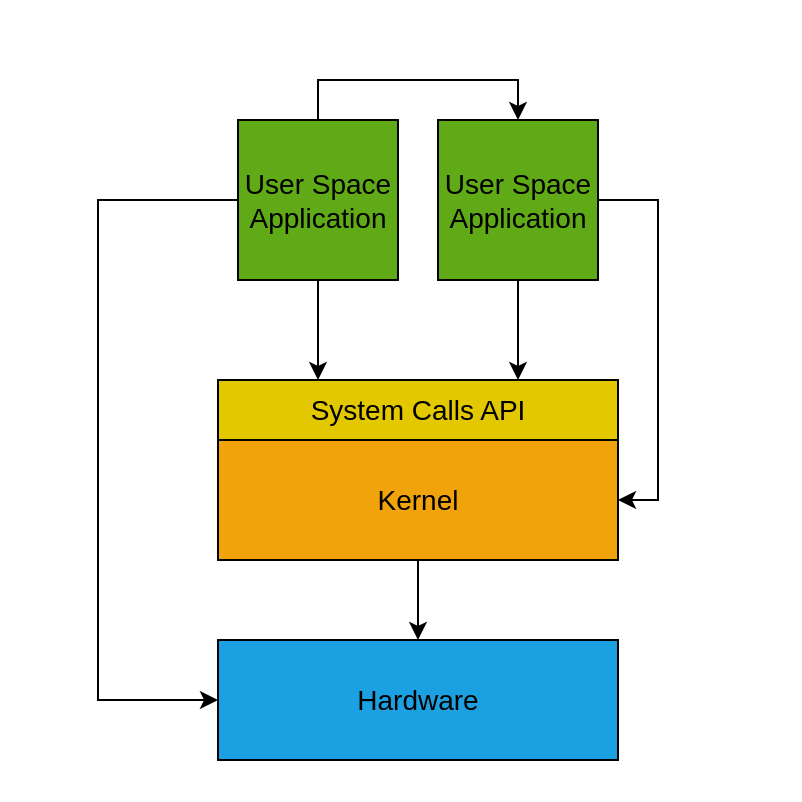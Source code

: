 <mxfile version="20.8.23" type="device"><diagram name="Page-1" id="ZXZmJir3GP8aIHGH0DWt"><mxGraphModel dx="746" dy="418" grid="1" gridSize="10" guides="1" tooltips="1" connect="1" arrows="1" fold="1" page="1" pageScale="1" pageWidth="827" pageHeight="1169" math="0" shadow="0"><root><mxCell id="0"/><mxCell id="1" parent="0"/><mxCell id="zjnWlAigCZHGP0Zhg9IU-20" value="" style="rounded=0;whiteSpace=wrap;html=1;strokeColor=none;fontSize=14;fontColor=#000000;" parent="1" vertex="1"><mxGeometry x="51" y="160" width="400" height="400" as="geometry"/></mxCell><mxCell id="zjnWlAigCZHGP0Zhg9IU-9" style="edgeStyle=orthogonalEdgeStyle;rounded=0;orthogonalLoop=1;jettySize=auto;html=1;entryX=0.25;entryY=0;entryDx=0;entryDy=0;strokeColor=#000000;fontSize=14;fontColor=#000000;" parent="1" source="zjnWlAigCZHGP0Zhg9IU-2" target="zjnWlAigCZHGP0Zhg9IU-7" edge="1"><mxGeometry relative="1" as="geometry"/></mxCell><mxCell id="zjnWlAigCZHGP0Zhg9IU-13" style="edgeStyle=orthogonalEdgeStyle;rounded=0;orthogonalLoop=1;jettySize=auto;html=1;entryX=0;entryY=0.5;entryDx=0;entryDy=0;strokeColor=#000000;fontSize=14;fontColor=#000000;" parent="1" source="zjnWlAigCZHGP0Zhg9IU-2" target="zjnWlAigCZHGP0Zhg9IU-6" edge="1"><mxGeometry relative="1" as="geometry"><Array as="points"><mxPoint x="100" y="260"/><mxPoint x="100" y="510"/></Array></mxGeometry></mxCell><mxCell id="zjnWlAigCZHGP0Zhg9IU-14" style="edgeStyle=orthogonalEdgeStyle;rounded=0;orthogonalLoop=1;jettySize=auto;html=1;entryX=0.5;entryY=0;entryDx=0;entryDy=0;strokeColor=#000000;fontSize=14;fontColor=#000000;" parent="1" source="zjnWlAigCZHGP0Zhg9IU-2" target="zjnWlAigCZHGP0Zhg9IU-3" edge="1"><mxGeometry relative="1" as="geometry"><Array as="points"><mxPoint x="210" y="200"/><mxPoint x="310" y="200"/></Array></mxGeometry></mxCell><mxCell id="zjnWlAigCZHGP0Zhg9IU-2" value="User Space&lt;br style=&quot;font-size: 14px;&quot;&gt;Application" style="whiteSpace=wrap;html=1;aspect=fixed;fillColor=#60a917;fontColor=#000000;strokeColor=#000000;fontSize=14;" parent="1" vertex="1"><mxGeometry x="170" y="220" width="80" height="80" as="geometry"/></mxCell><mxCell id="zjnWlAigCZHGP0Zhg9IU-11" style="edgeStyle=orthogonalEdgeStyle;rounded=0;orthogonalLoop=1;jettySize=auto;html=1;entryX=0.75;entryY=0;entryDx=0;entryDy=0;strokeColor=#000000;fontSize=14;fontColor=#000000;" parent="1" source="zjnWlAigCZHGP0Zhg9IU-3" target="zjnWlAigCZHGP0Zhg9IU-7" edge="1"><mxGeometry relative="1" as="geometry"/></mxCell><mxCell id="zjnWlAigCZHGP0Zhg9IU-15" style="edgeStyle=orthogonalEdgeStyle;rounded=0;orthogonalLoop=1;jettySize=auto;html=1;entryX=1;entryY=0.5;entryDx=0;entryDy=0;strokeColor=#000000;fontSize=14;fontColor=#000000;" parent="1" source="zjnWlAigCZHGP0Zhg9IU-3" target="zjnWlAigCZHGP0Zhg9IU-4" edge="1"><mxGeometry relative="1" as="geometry"><Array as="points"><mxPoint x="380" y="260"/><mxPoint x="380" y="410"/></Array></mxGeometry></mxCell><mxCell id="zjnWlAigCZHGP0Zhg9IU-3" value="User Space&lt;br style=&quot;border-color: var(--border-color);&quot;&gt;Application" style="whiteSpace=wrap;html=1;aspect=fixed;fillColor=#60a917;fontColor=#000000;strokeColor=#000000;fontSize=14;" parent="1" vertex="1"><mxGeometry x="270" y="220" width="80" height="80" as="geometry"/></mxCell><mxCell id="zjnWlAigCZHGP0Zhg9IU-8" style="edgeStyle=orthogonalEdgeStyle;rounded=0;orthogonalLoop=1;jettySize=auto;html=1;strokeColor=#000000;fontSize=14;fontColor=#000000;" parent="1" source="zjnWlAigCZHGP0Zhg9IU-4" target="zjnWlAigCZHGP0Zhg9IU-6" edge="1"><mxGeometry relative="1" as="geometry"/></mxCell><mxCell id="zjnWlAigCZHGP0Zhg9IU-4" value="Kernel" style="rounded=0;whiteSpace=wrap;html=1;fillColor=#f0a30a;fontColor=#000000;strokeColor=#000000;fontSize=14;" parent="1" vertex="1"><mxGeometry x="160" y="380" width="200" height="60" as="geometry"/></mxCell><mxCell id="zjnWlAigCZHGP0Zhg9IU-6" value="Hardware" style="rounded=0;whiteSpace=wrap;html=1;fillColor=#1ba1e2;fontColor=#000000;strokeColor=#000000;fontSize=14;" parent="1" vertex="1"><mxGeometry x="160" y="480" width="200" height="60" as="geometry"/></mxCell><mxCell id="zjnWlAigCZHGP0Zhg9IU-7" value="System Calls API" style="rounded=0;whiteSpace=wrap;html=1;fillColor=#e3c800;fontColor=#000000;strokeColor=#000000;fontSize=14;" parent="1" vertex="1"><mxGeometry x="160" y="350" width="200" height="30" as="geometry"/></mxCell><mxCell id="zjnWlAigCZHGP0Zhg9IU-12" value="" style="shape=image;html=1;verticalAlign=top;verticalLabelPosition=bottom;labelBackgroundColor=#ffffff;imageAspect=0;aspect=fixed;image=https://cdn3.iconfinder.com/data/icons/flat-actions-icons-9/512/Tick_Mark-128.png;strokeColor=#000000;fontSize=14;fontColor=#000000;" parent="1" vertex="1"><mxGeometry x="220" y="310" width="30" height="30" as="geometry"/></mxCell><mxCell id="zjnWlAigCZHGP0Zhg9IU-17" value="" style="shape=image;html=1;verticalAlign=top;verticalLabelPosition=bottom;labelBackgroundColor=#ffffff;imageAspect=0;aspect=fixed;image=https://cdn3.iconfinder.com/data/icons/flat-actions-icons-9/792/Close_Icon-128.png;strokeColor=#000000;fontSize=14;fontColor=#000000;" parent="1" vertex="1"><mxGeometry x="384" y="320" width="30" height="30" as="geometry"/></mxCell><mxCell id="zjnWlAigCZHGP0Zhg9IU-18" value="" style="shape=image;html=1;verticalAlign=top;verticalLabelPosition=bottom;labelBackgroundColor=#ffffff;imageAspect=0;aspect=fixed;image=https://cdn3.iconfinder.com/data/icons/flat-actions-icons-9/792/Close_Icon-128.png;strokeColor=#000000;fontSize=14;fontColor=#000000;" parent="1" vertex="1"><mxGeometry x="245" y="170" width="30" height="30" as="geometry"/></mxCell><mxCell id="zjnWlAigCZHGP0Zhg9IU-19" value="" style="shape=image;html=1;verticalAlign=top;verticalLabelPosition=bottom;labelBackgroundColor=#ffffff;imageAspect=0;aspect=fixed;image=https://cdn3.iconfinder.com/data/icons/flat-actions-icons-9/792/Close_Icon-128.png;strokeColor=#000000;fontSize=14;fontColor=#000000;" parent="1" vertex="1"><mxGeometry x="70" y="370" width="30" height="30" as="geometry"/></mxCell></root></mxGraphModel></diagram></mxfile>